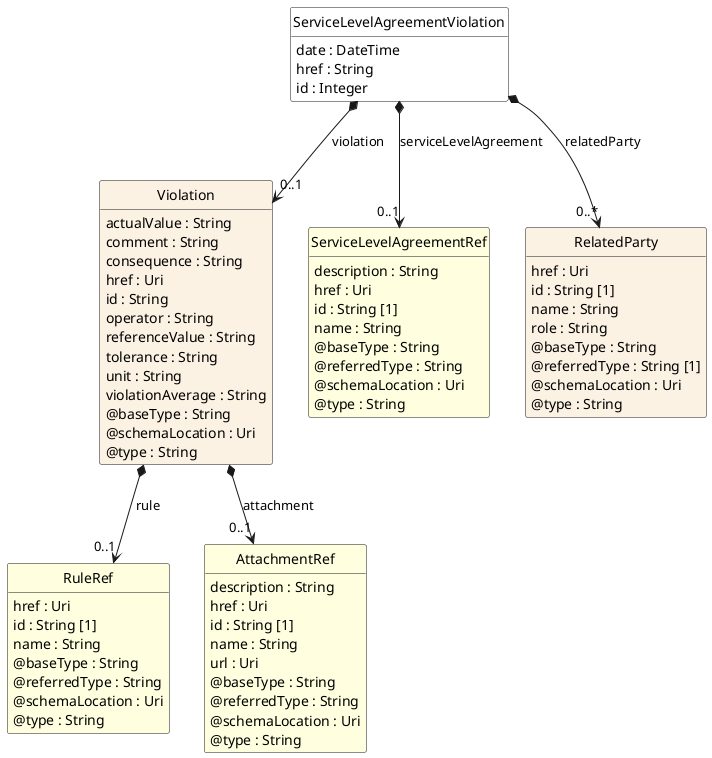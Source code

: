 @startuml
hide circle
hide methods
hide stereotype
show <<Enumeration>> stereotype
skinparam class {
   BackgroundColor<<Enumeration>> #E6F5F7
   BackgroundColor<<Ref>> #FFFFE0
   BackgroundColor<<Pivot>> #FFFFFFF
   BackgroundColor<<SimpleType>> #E2F0DA
   BackgroundColor #FCF2E3
}

class ServiceLevelAgreementViolation <<Pivot>> {
    date : DateTime
    href : String
    id : Integer
}

class Violation  {
    actualValue : String
    comment : String
    consequence : String
    href : Uri
    id : String
    operator : String
    referenceValue : String
    tolerance : String
    unit : String
    violationAverage : String
    @baseType : String
    @schemaLocation : Uri
    @type : String
}

class RuleRef  <<Ref>> {
    href : Uri
    id : String [1]
    name : String
    @baseType : String
    @referredType : String
    @schemaLocation : Uri
    @type : String
}

class AttachmentRef  <<Ref>> {
    description : String
    href : Uri
    id : String [1]
    name : String
    url : Uri
    @baseType : String
    @referredType : String
    @schemaLocation : Uri
    @type : String
}

class ServiceLevelAgreementRef  <<Ref>> {
    description : String
    href : Uri
    id : String [1]
    name : String
    @baseType : String
    @referredType : String
    @schemaLocation : Uri
    @type : String
}

class RelatedParty  {
    href : Uri
    id : String [1]
    name : String
    role : String
    @baseType : String
    @referredType : String [1]
    @schemaLocation : Uri
    @type : String
}

ServiceLevelAgreementViolation *-->  "0..*" RelatedParty : relatedParty

ServiceLevelAgreementViolation *-->  "0..1" ServiceLevelAgreementRef : serviceLevelAgreement

ServiceLevelAgreementViolation *-->  "0..1" Violation : violation

Violation *-->  "0..1" RuleRef : rule

Violation *-->  "0..1" AttachmentRef : attachment

@enduml